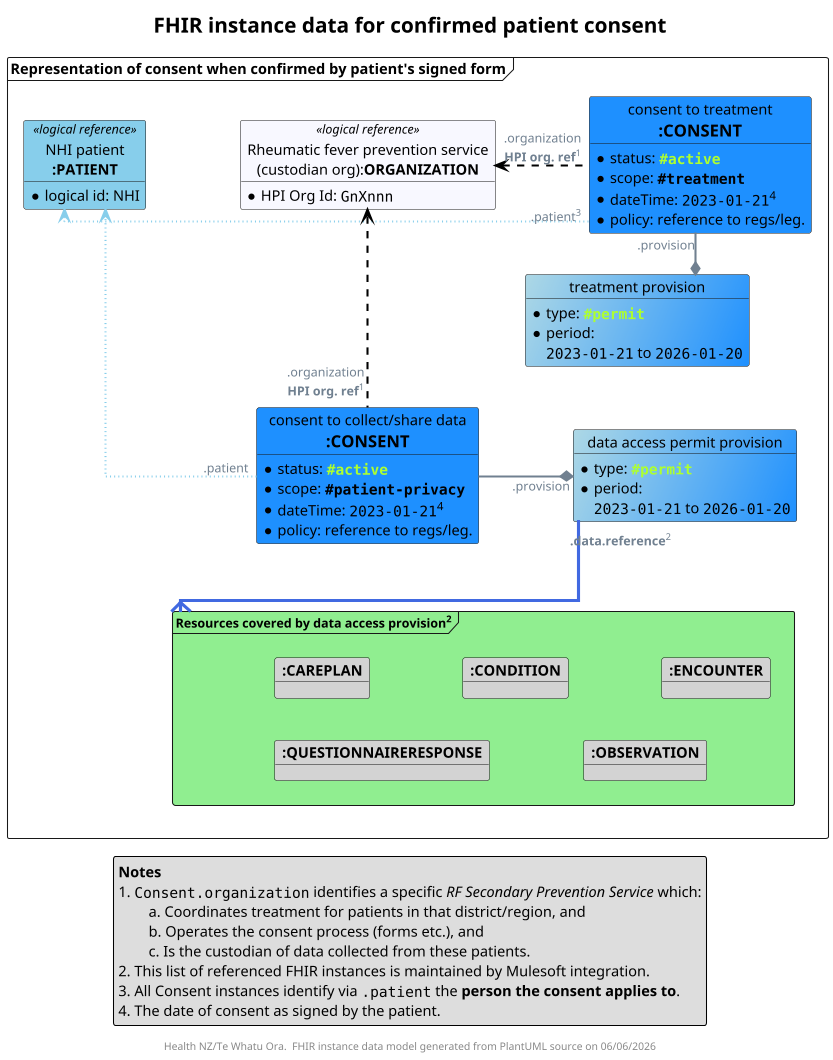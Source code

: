 @startuml obj-FHIR-data-consent-active

top to bottom direction
skinparam dpi 200
allow_mixing
scale 400 width

skinparam ActivityDiamondBackgroundColor #RoyalBlue
skinparam ArrowColor #SlateGrey   
skinparam ArrowFontColor #RoyalBlue
skinparam ArrowFontColor #SlateGrey  
skinparam ArrowFontSize 12
skinparam ArrowMessageAlignment left
skinparam BoxPadding 10
skinparam linetype ortho
skinparam nodesep 90
skinparam ranksep 40
skinparam roundcorner 5
skinparam sequenceArrowThickness 2
skinparam TitleFontSize 20


title FHIR instance data for confirmed patient consent

frame "Representation of consent when confirmed by patient's signed form" as F {

  !procedure $Coding($Alias,$System,$Code,$Display)
    object "<color:GhostWhite>$System" as $Alias #MediumPurple {
      <color:GhostWhite><size:11>**$Code**-$Display
    }
  !endprocedure

  object "consent to treatment\n<size:16>**:CONSENT**" as TREATCONSENT #DodgerBlue {
    * status: ""<color:GreenYellow>**#active**""
    * scope: ""**#treatment**""
    * dateTime: ""2023-01-21""<sup>4</sup>
    * policy: reference to regs/leg.
  }

  object "treatment provision" as TP #LightBlue/DodgerBlue  {
    * type: ""<color:GreenYellow>**#permit**""
    * period: 
      ""2023-01-21"" to ""2026-01-20""
  }

  object "consent to collect/share data\n<size:16>**:CONSENT**" as DATACONSENT #DodgerBlue {
    * status: ""<color:GreenYellow>**#active**""
    * scope: ""**#patient-privacy**""
    * dateTime: ""2023-01-21""<sup>4</sup>
    * policy: reference to regs/leg.
  }

  object "data access permit provision" as DAP #LightBlue/DodgerBlue  {
    * type: ""<color:GreenYellow>**#permit**""
    * period: 
      ""2023-01-21"" to ""2026-01-20""
  }

  ' resources in other repos
  object "NHI patient\n**:PATIENT**" as PATIENT <<logical reference>> #SkyBlue {
    * logical id: NHI
  }

  object "Rheumatic fever prevention service\n(custodian org):**ORGANIZATION**" as HPI <<logical reference>> #GhostWhite {
    * HPI Org Id: ""GnXnnn""
  }

  frame "<size:12>Resources covered by data access provision<sup>2</sup>" as COVERED #LightGreen {
  '  object "patient's responses\n<size:12>**:QUESTIONNAIRERESPONSE**" as QRC #LightSalmon
    object "<size:14>**:CAREPLAN**" as R1 #LightGray
    object "<size:14>**:CONDITION**" as R2 #LightGray
    object "<size:14>**:ENCOUNTER**" as R3 #LightGray
    object "<size:14>**:QUESTIONNAIRERESPONSE**" as R4 #LightGray
    object "<size:14>**:OBSERVATION**" as R5 #LightGray
  }
}

' positioning
TREATCONSENT -[hidden]d- TP
TP -[hidden]d- DATACONSENT


' connectors
DAP "**.data.reference**<sup>2</sup>" -[thickness=3,#RoyalBlue]--{ COVERED 

TREATCONSENT ".patient<sup>3</sup>" -[dotted,#SkyBlue,norank]-> PATIENT
TREATCONSENT -[norank]-* TP : "".provision""
TREATCONSENT ".organization\n**HPI org. ref**<sup>1</sup>" -[dashed,#Black]l-> HPI

DATACONSENT ".patient" -[dotted,#SkyBlue,norank]-> PATIENT
DATACONSENT -* DAP : "".provision""
DATACONSENT ".organization\n**HPI org. ref**<sup>1</sup>" -[dashed,#Black]u-> HPI 

legend bottom
  **Notes**
  1. ""Consent.organization"" identifies a specific //RF Secondary Prevention Service// which:
      \ta. Coordinates treatment for patients in that district/region, and
      \tb. Operates the consent process (forms etc.), and
      \tc. Is the custodian of data collected from these patients.
  2. This list of referenced FHIR instances is maintained by Mulesoft integration.
  3. All Consent instances identify via "".patient"" the **person the consent applies to**.
  4. The date of consent as signed by the patient.
endlegend

footer "Health NZ/Te Whatu Ora.  FHIR instance data model generated from PlantUML source on %date('dd/MM/yyyy')"

@enduml